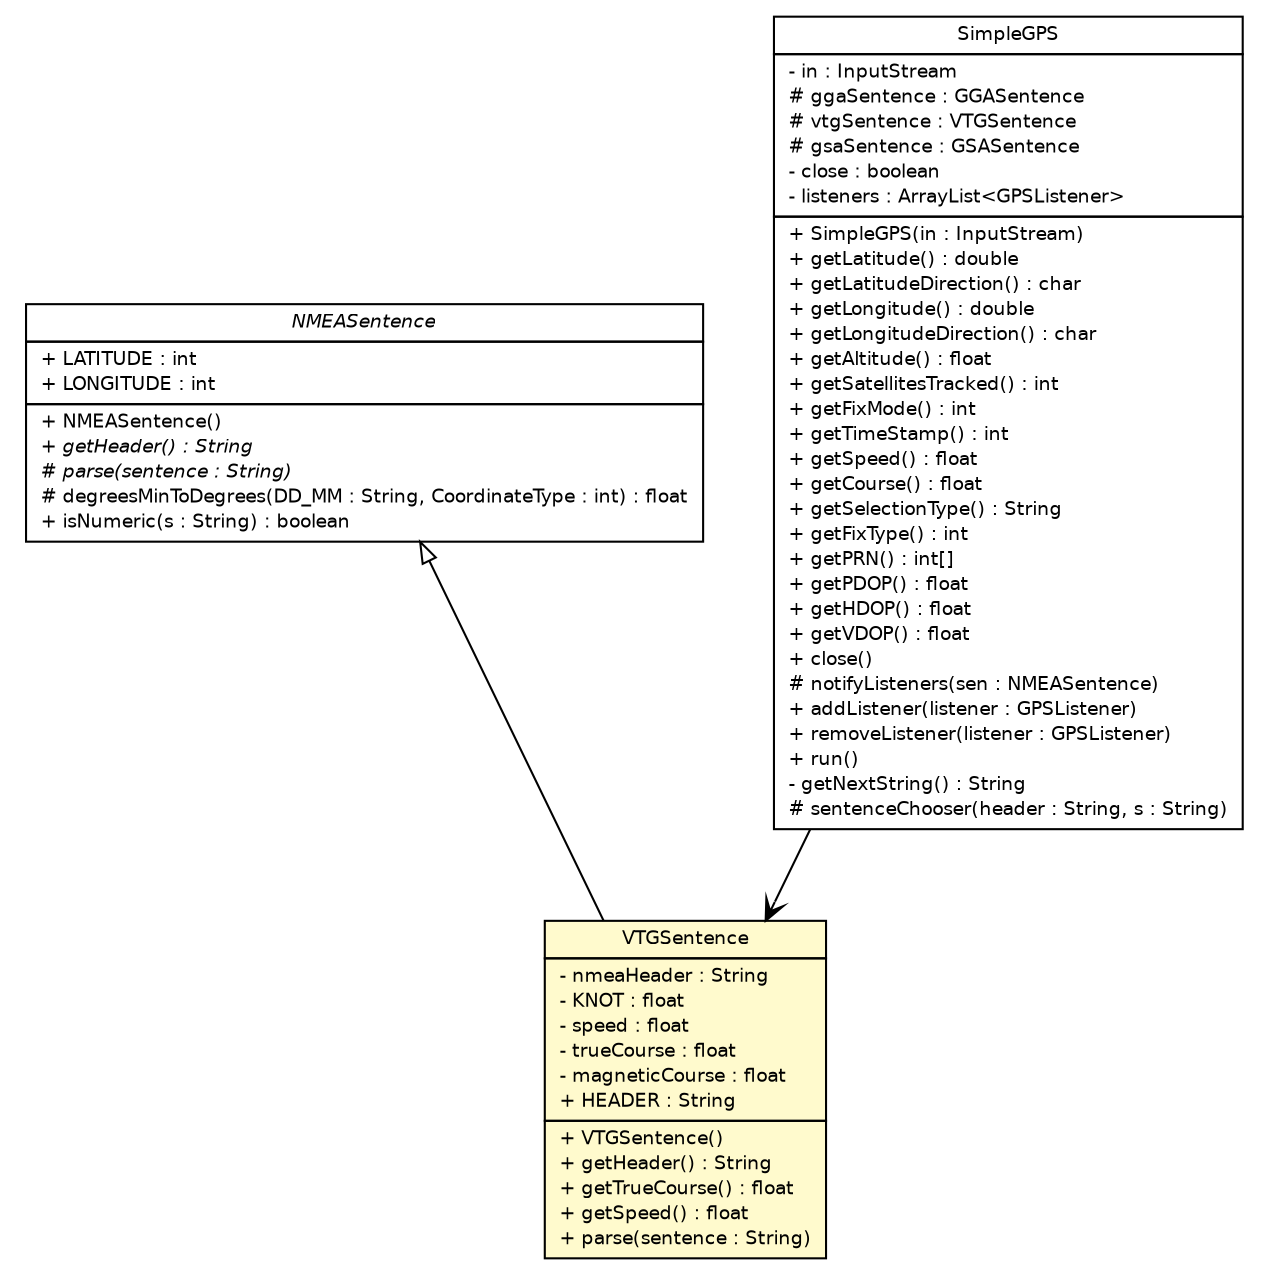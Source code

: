 #!/usr/local/bin/dot
#
# Class diagram 
# Generated by UMLGraph version R5_6-24-gf6e263 (http://www.umlgraph.org/)
#

digraph G {
	edge [fontname="Helvetica",fontsize=10,labelfontname="Helvetica",labelfontsize=10];
	node [fontname="Helvetica",fontsize=10,shape=plaintext];
	nodesep=0.25;
	ranksep=0.5;
	// lejos.hardware.gps.NMEASentence
	c12552 [label=<<table title="lejos.hardware.gps.NMEASentence" border="0" cellborder="1" cellspacing="0" cellpadding="2" port="p" href="./NMEASentence.html">
		<tr><td><table border="0" cellspacing="0" cellpadding="1">
<tr><td align="center" balign="center"><font face="Helvetica-Oblique"> NMEASentence </font></td></tr>
		</table></td></tr>
		<tr><td><table border="0" cellspacing="0" cellpadding="1">
<tr><td align="left" balign="left"> + LATITUDE : int </td></tr>
<tr><td align="left" balign="left"> + LONGITUDE : int </td></tr>
		</table></td></tr>
		<tr><td><table border="0" cellspacing="0" cellpadding="1">
<tr><td align="left" balign="left"> + NMEASentence() </td></tr>
<tr><td align="left" balign="left"><font face="Helvetica-Oblique" point-size="9.0"> + getHeader() : String </font></td></tr>
<tr><td align="left" balign="left"><font face="Helvetica-Oblique" point-size="9.0"> # parse(sentence : String) </font></td></tr>
<tr><td align="left" balign="left"> # degreesMinToDegrees(DD_MM : String, CoordinateType : int) : float </td></tr>
<tr><td align="left" balign="left"> + isNumeric(s : String) : boolean </td></tr>
		</table></td></tr>
		</table>>, URL="./NMEASentence.html", fontname="Helvetica", fontcolor="black", fontsize=9.0];
	// lejos.hardware.gps.SimpleGPS
	c12555 [label=<<table title="lejos.hardware.gps.SimpleGPS" border="0" cellborder="1" cellspacing="0" cellpadding="2" port="p" href="./SimpleGPS.html">
		<tr><td><table border="0" cellspacing="0" cellpadding="1">
<tr><td align="center" balign="center"> SimpleGPS </td></tr>
		</table></td></tr>
		<tr><td><table border="0" cellspacing="0" cellpadding="1">
<tr><td align="left" balign="left"> - in : InputStream </td></tr>
<tr><td align="left" balign="left"> # ggaSentence : GGASentence </td></tr>
<tr><td align="left" balign="left"> # vtgSentence : VTGSentence </td></tr>
<tr><td align="left" balign="left"> # gsaSentence : GSASentence </td></tr>
<tr><td align="left" balign="left"> - close : boolean </td></tr>
<tr><td align="left" balign="left"> - listeners : ArrayList&lt;GPSListener&gt; </td></tr>
		</table></td></tr>
		<tr><td><table border="0" cellspacing="0" cellpadding="1">
<tr><td align="left" balign="left"> + SimpleGPS(in : InputStream) </td></tr>
<tr><td align="left" balign="left"> + getLatitude() : double </td></tr>
<tr><td align="left" balign="left"> + getLatitudeDirection() : char </td></tr>
<tr><td align="left" balign="left"> + getLongitude() : double </td></tr>
<tr><td align="left" balign="left"> + getLongitudeDirection() : char </td></tr>
<tr><td align="left" balign="left"> + getAltitude() : float </td></tr>
<tr><td align="left" balign="left"> + getSatellitesTracked() : int </td></tr>
<tr><td align="left" balign="left"> + getFixMode() : int </td></tr>
<tr><td align="left" balign="left"> + getTimeStamp() : int </td></tr>
<tr><td align="left" balign="left"> + getSpeed() : float </td></tr>
<tr><td align="left" balign="left"> + getCourse() : float </td></tr>
<tr><td align="left" balign="left"> + getSelectionType() : String </td></tr>
<tr><td align="left" balign="left"> + getFixType() : int </td></tr>
<tr><td align="left" balign="left"> + getPRN() : int[] </td></tr>
<tr><td align="left" balign="left"> + getPDOP() : float </td></tr>
<tr><td align="left" balign="left"> + getHDOP() : float </td></tr>
<tr><td align="left" balign="left"> + getVDOP() : float </td></tr>
<tr><td align="left" balign="left"> + close() </td></tr>
<tr><td align="left" balign="left"> # notifyListeners(sen : NMEASentence) </td></tr>
<tr><td align="left" balign="left"> + addListener(listener : GPSListener) </td></tr>
<tr><td align="left" balign="left"> + removeListener(listener : GPSListener) </td></tr>
<tr><td align="left" balign="left"> + run() </td></tr>
<tr><td align="left" balign="left"> - getNextString() : String </td></tr>
<tr><td align="left" balign="left"> # sentenceChooser(header : String, s : String) </td></tr>
		</table></td></tr>
		</table>>, URL="./SimpleGPS.html", fontname="Helvetica", fontcolor="black", fontsize=9.0];
	// lejos.hardware.gps.VTGSentence
	c12556 [label=<<table title="lejos.hardware.gps.VTGSentence" border="0" cellborder="1" cellspacing="0" cellpadding="2" port="p" bgcolor="lemonChiffon" href="./VTGSentence.html">
		<tr><td><table border="0" cellspacing="0" cellpadding="1">
<tr><td align="center" balign="center"> VTGSentence </td></tr>
		</table></td></tr>
		<tr><td><table border="0" cellspacing="0" cellpadding="1">
<tr><td align="left" balign="left"> - nmeaHeader : String </td></tr>
<tr><td align="left" balign="left"> - KNOT : float </td></tr>
<tr><td align="left" balign="left"> - speed : float </td></tr>
<tr><td align="left" balign="left"> - trueCourse : float </td></tr>
<tr><td align="left" balign="left"> - magneticCourse : float </td></tr>
<tr><td align="left" balign="left"> + HEADER : String </td></tr>
		</table></td></tr>
		<tr><td><table border="0" cellspacing="0" cellpadding="1">
<tr><td align="left" balign="left"> + VTGSentence() </td></tr>
<tr><td align="left" balign="left"> + getHeader() : String </td></tr>
<tr><td align="left" balign="left"> + getTrueCourse() : float </td></tr>
<tr><td align="left" balign="left"> + getSpeed() : float </td></tr>
<tr><td align="left" balign="left"> + parse(sentence : String) </td></tr>
		</table></td></tr>
		</table>>, URL="./VTGSentence.html", fontname="Helvetica", fontcolor="black", fontsize=9.0];
	//lejos.hardware.gps.VTGSentence extends lejos.hardware.gps.NMEASentence
	c12552:p -> c12556:p [dir=back,arrowtail=empty];
	// lejos.hardware.gps.SimpleGPS NAVASSOC lejos.hardware.gps.VTGSentence
	c12555:p -> c12556:p [taillabel="", label="", headlabel="", fontname="Helvetica", fontcolor="black", fontsize=10.0, color="black", arrowhead=open];
}

